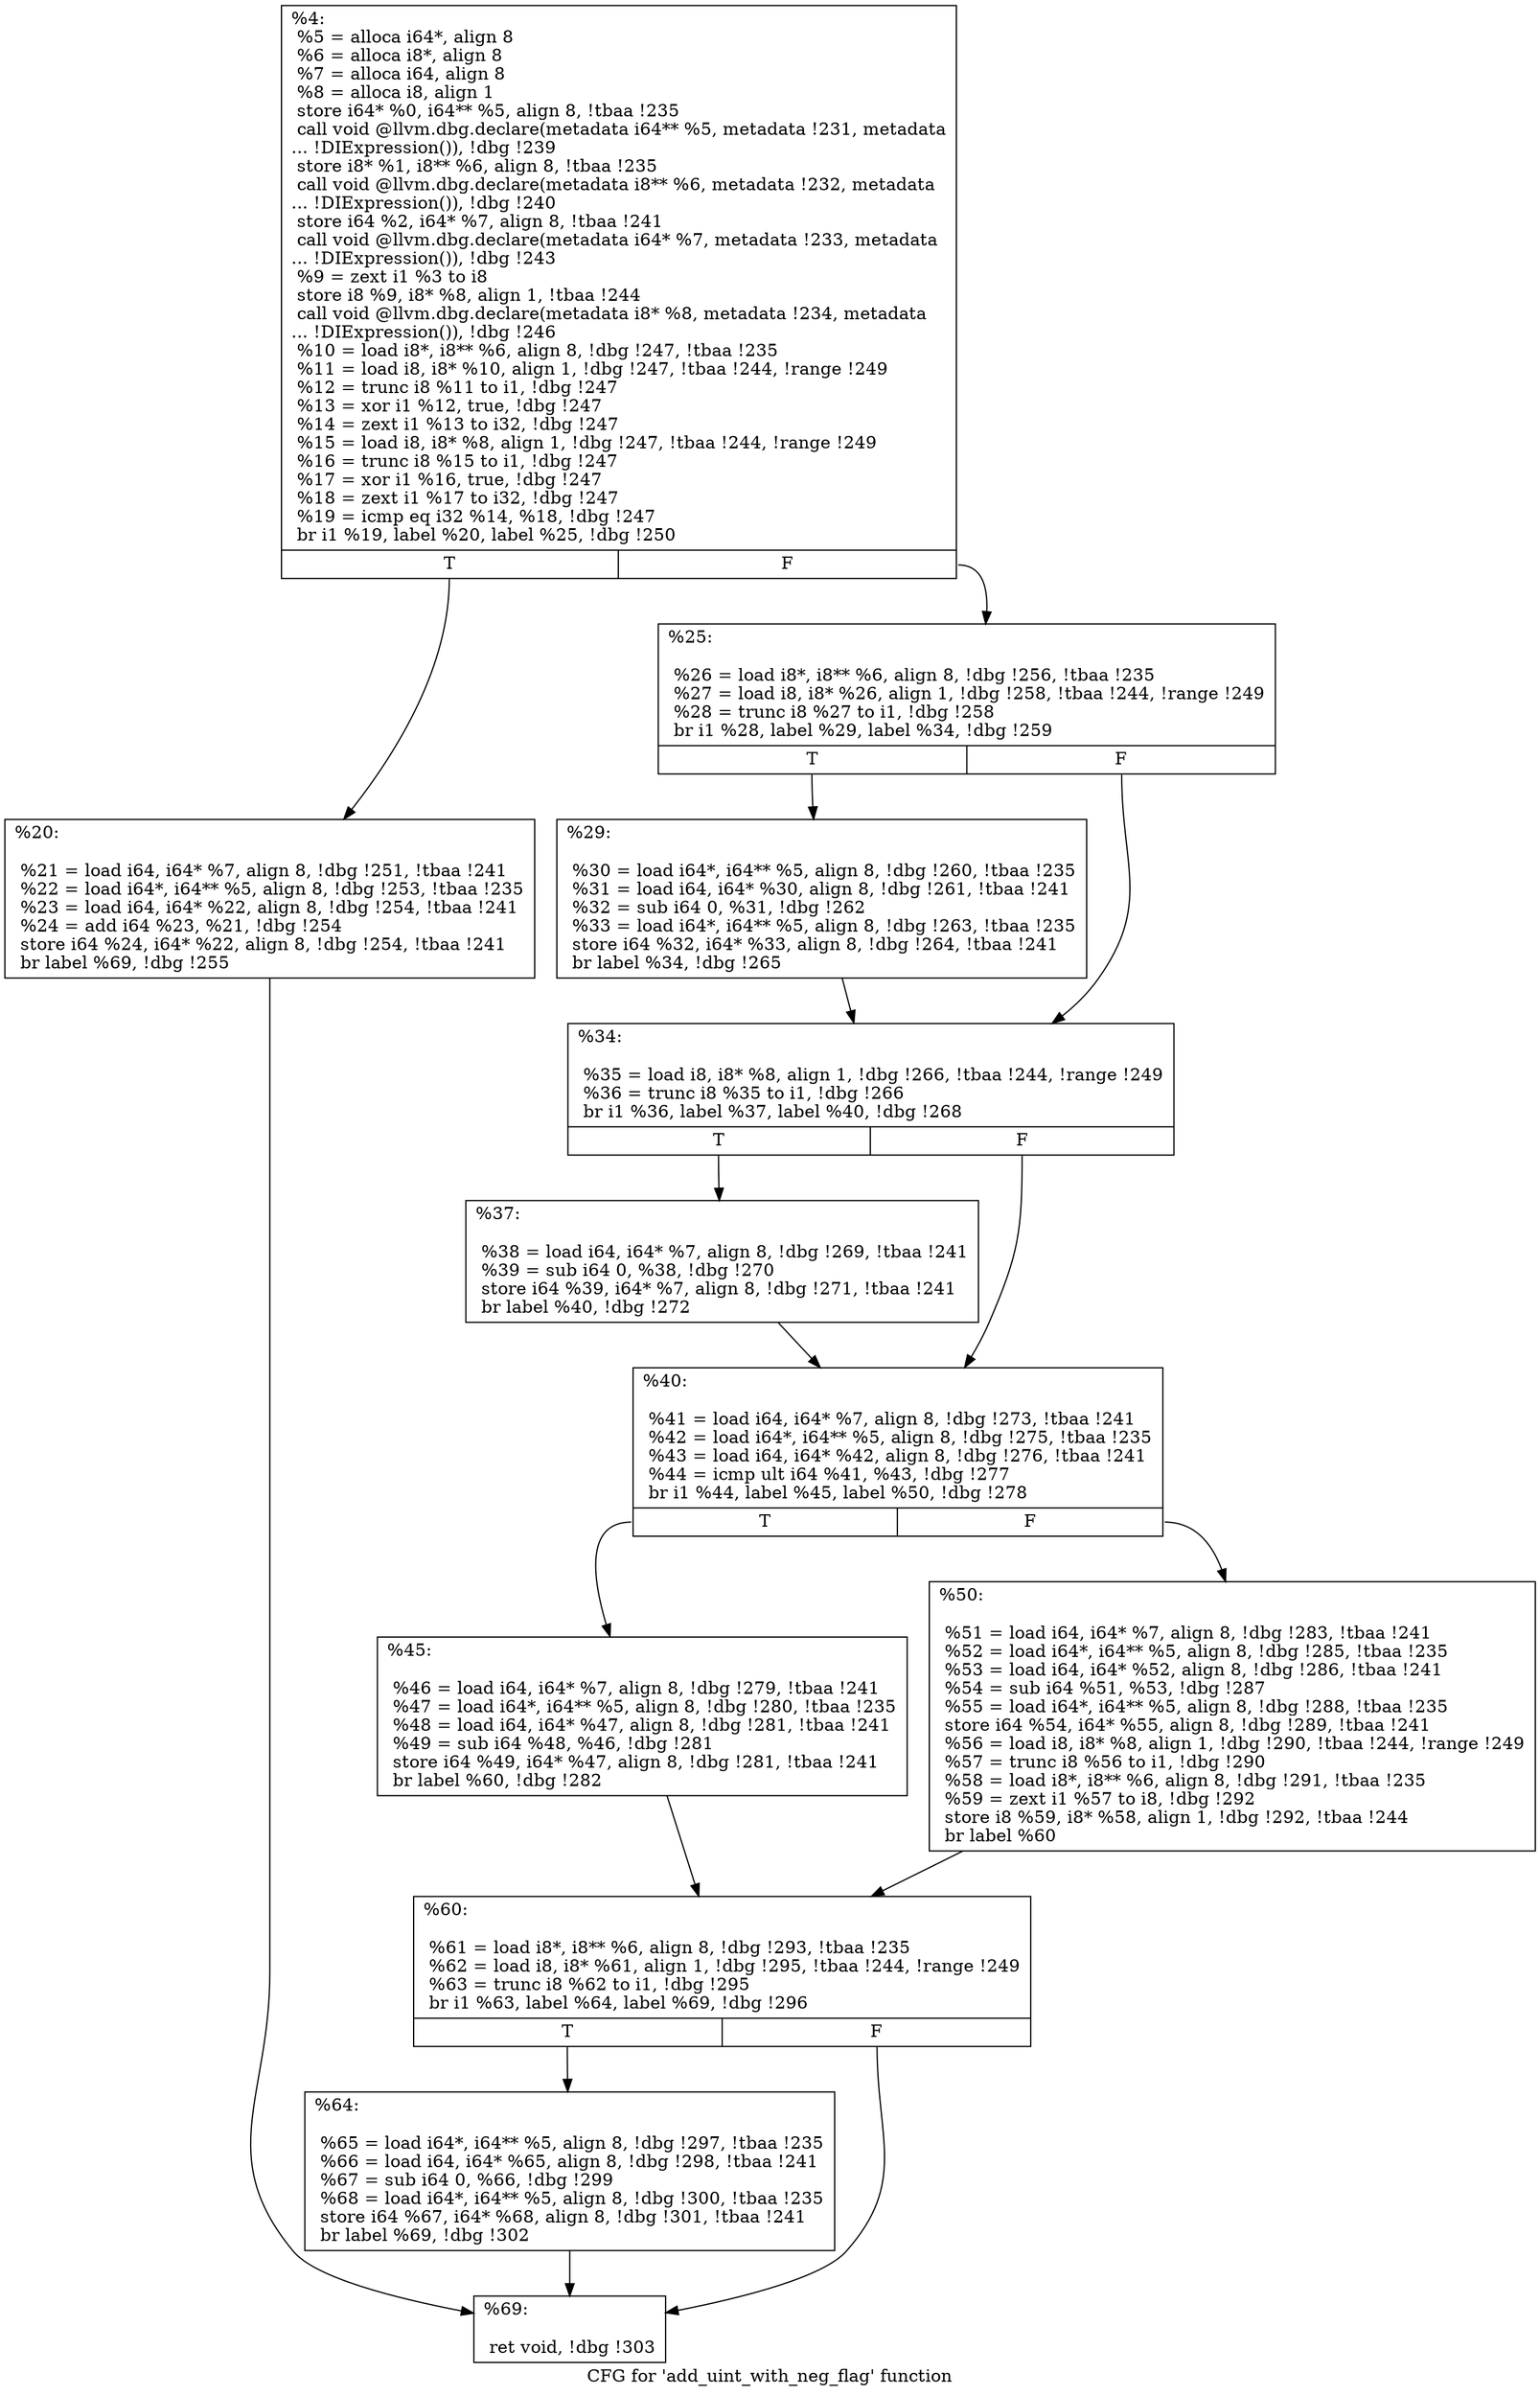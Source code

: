 digraph "CFG for 'add_uint_with_neg_flag' function" {
	label="CFG for 'add_uint_with_neg_flag' function";

	Node0xd320c0 [shape=record,label="{%4:\l  %5 = alloca i64*, align 8\l  %6 = alloca i8*, align 8\l  %7 = alloca i64, align 8\l  %8 = alloca i8, align 1\l  store i64* %0, i64** %5, align 8, !tbaa !235\l  call void @llvm.dbg.declare(metadata i64** %5, metadata !231, metadata\l... !DIExpression()), !dbg !239\l  store i8* %1, i8** %6, align 8, !tbaa !235\l  call void @llvm.dbg.declare(metadata i8** %6, metadata !232, metadata\l... !DIExpression()), !dbg !240\l  store i64 %2, i64* %7, align 8, !tbaa !241\l  call void @llvm.dbg.declare(metadata i64* %7, metadata !233, metadata\l... !DIExpression()), !dbg !243\l  %9 = zext i1 %3 to i8\l  store i8 %9, i8* %8, align 1, !tbaa !244\l  call void @llvm.dbg.declare(metadata i8* %8, metadata !234, metadata\l... !DIExpression()), !dbg !246\l  %10 = load i8*, i8** %6, align 8, !dbg !247, !tbaa !235\l  %11 = load i8, i8* %10, align 1, !dbg !247, !tbaa !244, !range !249\l  %12 = trunc i8 %11 to i1, !dbg !247\l  %13 = xor i1 %12, true, !dbg !247\l  %14 = zext i1 %13 to i32, !dbg !247\l  %15 = load i8, i8* %8, align 1, !dbg !247, !tbaa !244, !range !249\l  %16 = trunc i8 %15 to i1, !dbg !247\l  %17 = xor i1 %16, true, !dbg !247\l  %18 = zext i1 %17 to i32, !dbg !247\l  %19 = icmp eq i32 %14, %18, !dbg !247\l  br i1 %19, label %20, label %25, !dbg !250\l|{<s0>T|<s1>F}}"];
	Node0xd320c0:s0 -> Node0xd327d0;
	Node0xd320c0:s1 -> Node0xd32820;
	Node0xd327d0 [shape=record,label="{%20:\l\l  %21 = load i64, i64* %7, align 8, !dbg !251, !tbaa !241\l  %22 = load i64*, i64** %5, align 8, !dbg !253, !tbaa !235\l  %23 = load i64, i64* %22, align 8, !dbg !254, !tbaa !241\l  %24 = add i64 %23, %21, !dbg !254\l  store i64 %24, i64* %22, align 8, !dbg !254, !tbaa !241\l  br label %69, !dbg !255\l}"];
	Node0xd327d0 -> Node0xd32af0;
	Node0xd32820 [shape=record,label="{%25:\l\l  %26 = load i8*, i8** %6, align 8, !dbg !256, !tbaa !235\l  %27 = load i8, i8* %26, align 1, !dbg !258, !tbaa !244, !range !249\l  %28 = trunc i8 %27 to i1, !dbg !258\l  br i1 %28, label %29, label %34, !dbg !259\l|{<s0>T|<s1>F}}"];
	Node0xd32820:s0 -> Node0xd32870;
	Node0xd32820:s1 -> Node0xd328c0;
	Node0xd32870 [shape=record,label="{%29:\l\l  %30 = load i64*, i64** %5, align 8, !dbg !260, !tbaa !235\l  %31 = load i64, i64* %30, align 8, !dbg !261, !tbaa !241\l  %32 = sub i64 0, %31, !dbg !262\l  %33 = load i64*, i64** %5, align 8, !dbg !263, !tbaa !235\l  store i64 %32, i64* %33, align 8, !dbg !264, !tbaa !241\l  br label %34, !dbg !265\l}"];
	Node0xd32870 -> Node0xd328c0;
	Node0xd328c0 [shape=record,label="{%34:\l\l  %35 = load i8, i8* %8, align 1, !dbg !266, !tbaa !244, !range !249\l  %36 = trunc i8 %35 to i1, !dbg !266\l  br i1 %36, label %37, label %40, !dbg !268\l|{<s0>T|<s1>F}}"];
	Node0xd328c0:s0 -> Node0xd32910;
	Node0xd328c0:s1 -> Node0xd32960;
	Node0xd32910 [shape=record,label="{%37:\l\l  %38 = load i64, i64* %7, align 8, !dbg !269, !tbaa !241\l  %39 = sub i64 0, %38, !dbg !270\l  store i64 %39, i64* %7, align 8, !dbg !271, !tbaa !241\l  br label %40, !dbg !272\l}"];
	Node0xd32910 -> Node0xd32960;
	Node0xd32960 [shape=record,label="{%40:\l\l  %41 = load i64, i64* %7, align 8, !dbg !273, !tbaa !241\l  %42 = load i64*, i64** %5, align 8, !dbg !275, !tbaa !235\l  %43 = load i64, i64* %42, align 8, !dbg !276, !tbaa !241\l  %44 = icmp ult i64 %41, %43, !dbg !277\l  br i1 %44, label %45, label %50, !dbg !278\l|{<s0>T|<s1>F}}"];
	Node0xd32960:s0 -> Node0xd329b0;
	Node0xd32960:s1 -> Node0xd32a00;
	Node0xd329b0 [shape=record,label="{%45:\l\l  %46 = load i64, i64* %7, align 8, !dbg !279, !tbaa !241\l  %47 = load i64*, i64** %5, align 8, !dbg !280, !tbaa !235\l  %48 = load i64, i64* %47, align 8, !dbg !281, !tbaa !241\l  %49 = sub i64 %48, %46, !dbg !281\l  store i64 %49, i64* %47, align 8, !dbg !281, !tbaa !241\l  br label %60, !dbg !282\l}"];
	Node0xd329b0 -> Node0xd32a50;
	Node0xd32a00 [shape=record,label="{%50:\l\l  %51 = load i64, i64* %7, align 8, !dbg !283, !tbaa !241\l  %52 = load i64*, i64** %5, align 8, !dbg !285, !tbaa !235\l  %53 = load i64, i64* %52, align 8, !dbg !286, !tbaa !241\l  %54 = sub i64 %51, %53, !dbg !287\l  %55 = load i64*, i64** %5, align 8, !dbg !288, !tbaa !235\l  store i64 %54, i64* %55, align 8, !dbg !289, !tbaa !241\l  %56 = load i8, i8* %8, align 1, !dbg !290, !tbaa !244, !range !249\l  %57 = trunc i8 %56 to i1, !dbg !290\l  %58 = load i8*, i8** %6, align 8, !dbg !291, !tbaa !235\l  %59 = zext i1 %57 to i8, !dbg !292\l  store i8 %59, i8* %58, align 1, !dbg !292, !tbaa !244\l  br label %60\l}"];
	Node0xd32a00 -> Node0xd32a50;
	Node0xd32a50 [shape=record,label="{%60:\l\l  %61 = load i8*, i8** %6, align 8, !dbg !293, !tbaa !235\l  %62 = load i8, i8* %61, align 1, !dbg !295, !tbaa !244, !range !249\l  %63 = trunc i8 %62 to i1, !dbg !295\l  br i1 %63, label %64, label %69, !dbg !296\l|{<s0>T|<s1>F}}"];
	Node0xd32a50:s0 -> Node0xd32aa0;
	Node0xd32a50:s1 -> Node0xd32af0;
	Node0xd32aa0 [shape=record,label="{%64:\l\l  %65 = load i64*, i64** %5, align 8, !dbg !297, !tbaa !235\l  %66 = load i64, i64* %65, align 8, !dbg !298, !tbaa !241\l  %67 = sub i64 0, %66, !dbg !299\l  %68 = load i64*, i64** %5, align 8, !dbg !300, !tbaa !235\l  store i64 %67, i64* %68, align 8, !dbg !301, !tbaa !241\l  br label %69, !dbg !302\l}"];
	Node0xd32aa0 -> Node0xd32af0;
	Node0xd32af0 [shape=record,label="{%69:\l\l  ret void, !dbg !303\l}"];
}
